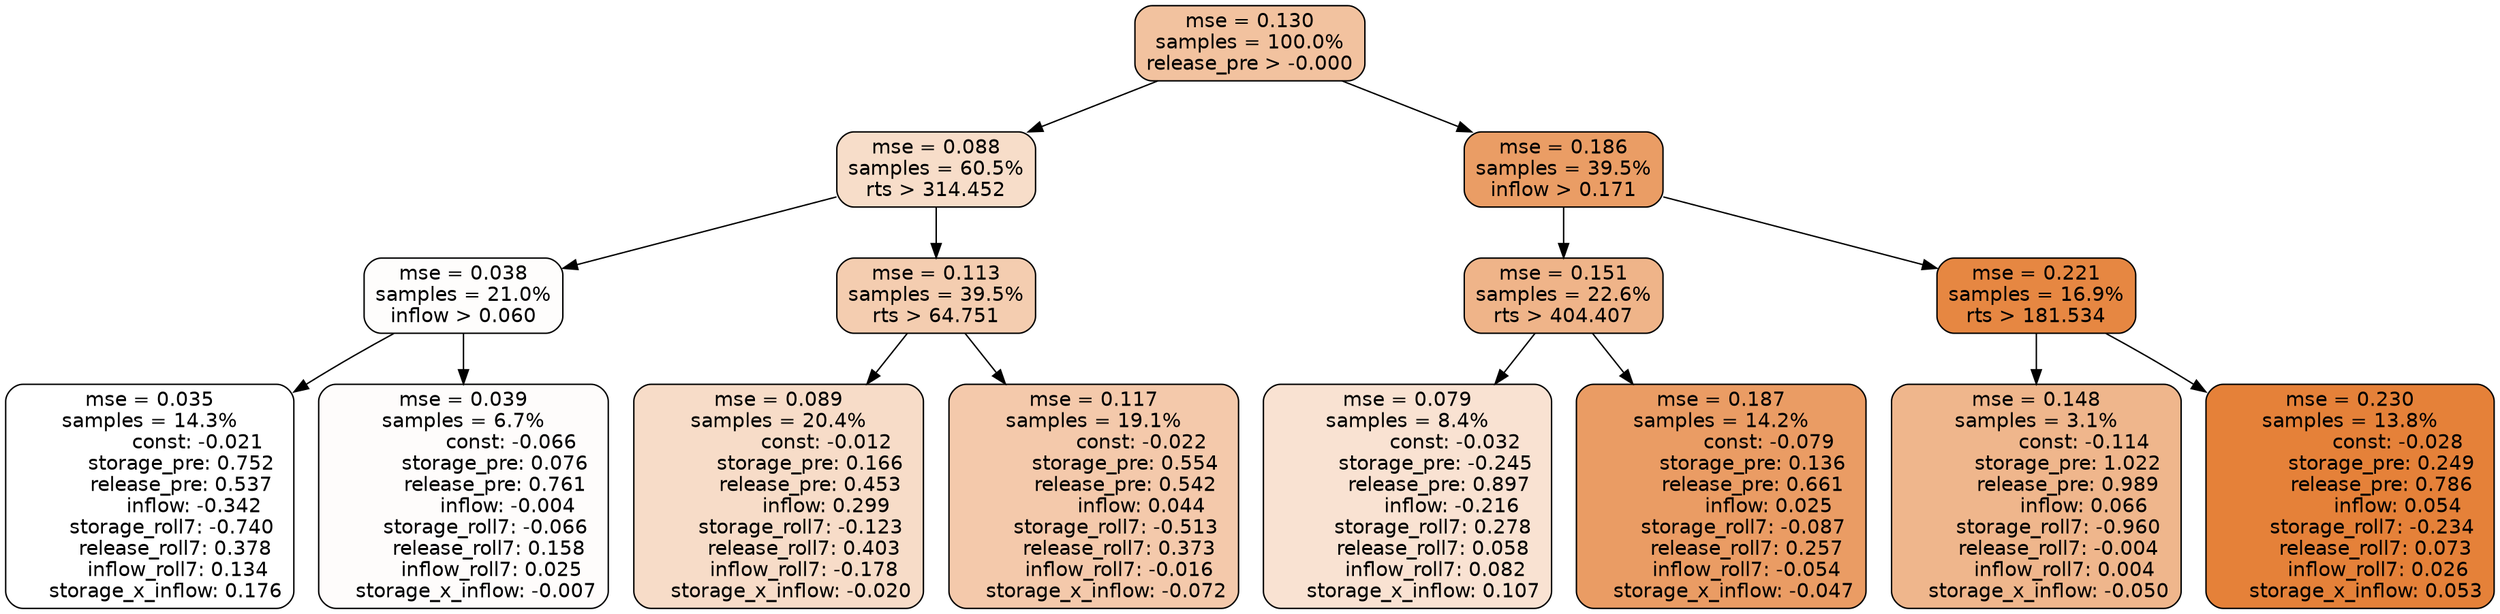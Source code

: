 digraph tree {
node [shape=rectangle, style="filled, rounded", color="black", fontname=helvetica] ;
edge [fontname=helvetica] ;
	"0" [label="mse = 0.130
samples = 100.0%
release_pre > -0.000", fillcolor="#f2c29f"]
	"1" [label="mse = 0.088
samples = 60.5%
rts > 314.452", fillcolor="#f7ddc9"]
	"8" [label="mse = 0.186
samples = 39.5%
inflow > 0.171", fillcolor="#ea9d65"]
	"5" [label="mse = 0.038
samples = 21.0%
inflow > 0.060", fillcolor="#fefdfc"]
	"2" [label="mse = 0.113
samples = 39.5%
rts > 64.751", fillcolor="#f4cdb0"]
	"9" [label="mse = 0.151
samples = 22.6%
rts > 404.407", fillcolor="#efb489"]
	"12" [label="mse = 0.221
samples = 16.9%
rts > 181.534", fillcolor="#e68742"]
	"6" [label="mse = 0.035
samples = 14.3%
               const: -0.021
          storage_pre: 0.752
          release_pre: 0.537
              inflow: -0.342
       storage_roll7: -0.740
        release_roll7: 0.378
         inflow_roll7: 0.134
     storage_x_inflow: 0.176", fillcolor="#ffffff"]
	"7" [label="mse = 0.039
samples = 6.7%
               const: -0.066
          storage_pre: 0.076
          release_pre: 0.761
              inflow: -0.004
       storage_roll7: -0.066
        release_roll7: 0.158
         inflow_roll7: 0.025
    storage_x_inflow: -0.007", fillcolor="#fefcfb"]
	"3" [label="mse = 0.089
samples = 20.4%
               const: -0.012
          storage_pre: 0.166
          release_pre: 0.453
               inflow: 0.299
       storage_roll7: -0.123
        release_roll7: 0.403
        inflow_roll7: -0.178
    storage_x_inflow: -0.020", fillcolor="#f7dcc8"]
	"4" [label="mse = 0.117
samples = 19.1%
               const: -0.022
          storage_pre: 0.554
          release_pre: 0.542
               inflow: 0.044
       storage_roll7: -0.513
        release_roll7: 0.373
        inflow_roll7: -0.016
    storage_x_inflow: -0.072", fillcolor="#f4c9ab"]
	"11" [label="mse = 0.079
samples = 8.4%
               const: -0.032
         storage_pre: -0.245
          release_pre: 0.897
              inflow: -0.216
        storage_roll7: 0.278
        release_roll7: 0.058
         inflow_roll7: 0.082
     storage_x_inflow: 0.107", fillcolor="#f9e2d2"]
	"10" [label="mse = 0.187
samples = 14.2%
               const: -0.079
          storage_pre: 0.136
          release_pre: 0.661
               inflow: 0.025
       storage_roll7: -0.087
        release_roll7: 0.257
        inflow_roll7: -0.054
    storage_x_inflow: -0.047", fillcolor="#ea9c64"]
	"14" [label="mse = 0.148
samples = 3.1%
               const: -0.114
          storage_pre: 1.022
          release_pre: 0.989
               inflow: 0.066
       storage_roll7: -0.960
       release_roll7: -0.004
         inflow_roll7: 0.004
    storage_x_inflow: -0.050", fillcolor="#efb68c"]
	"13" [label="mse = 0.230
samples = 13.8%
               const: -0.028
          storage_pre: 0.249
          release_pre: 0.786
               inflow: 0.054
       storage_roll7: -0.234
        release_roll7: 0.073
         inflow_roll7: 0.026
     storage_x_inflow: 0.053", fillcolor="#e58139"]

	"0" -> "1"
	"0" -> "8"
	"1" -> "2"
	"1" -> "5"
	"8" -> "9"
	"8" -> "12"
	"5" -> "6"
	"5" -> "7"
	"2" -> "3"
	"2" -> "4"
	"9" -> "10"
	"9" -> "11"
	"12" -> "13"
	"12" -> "14"
}